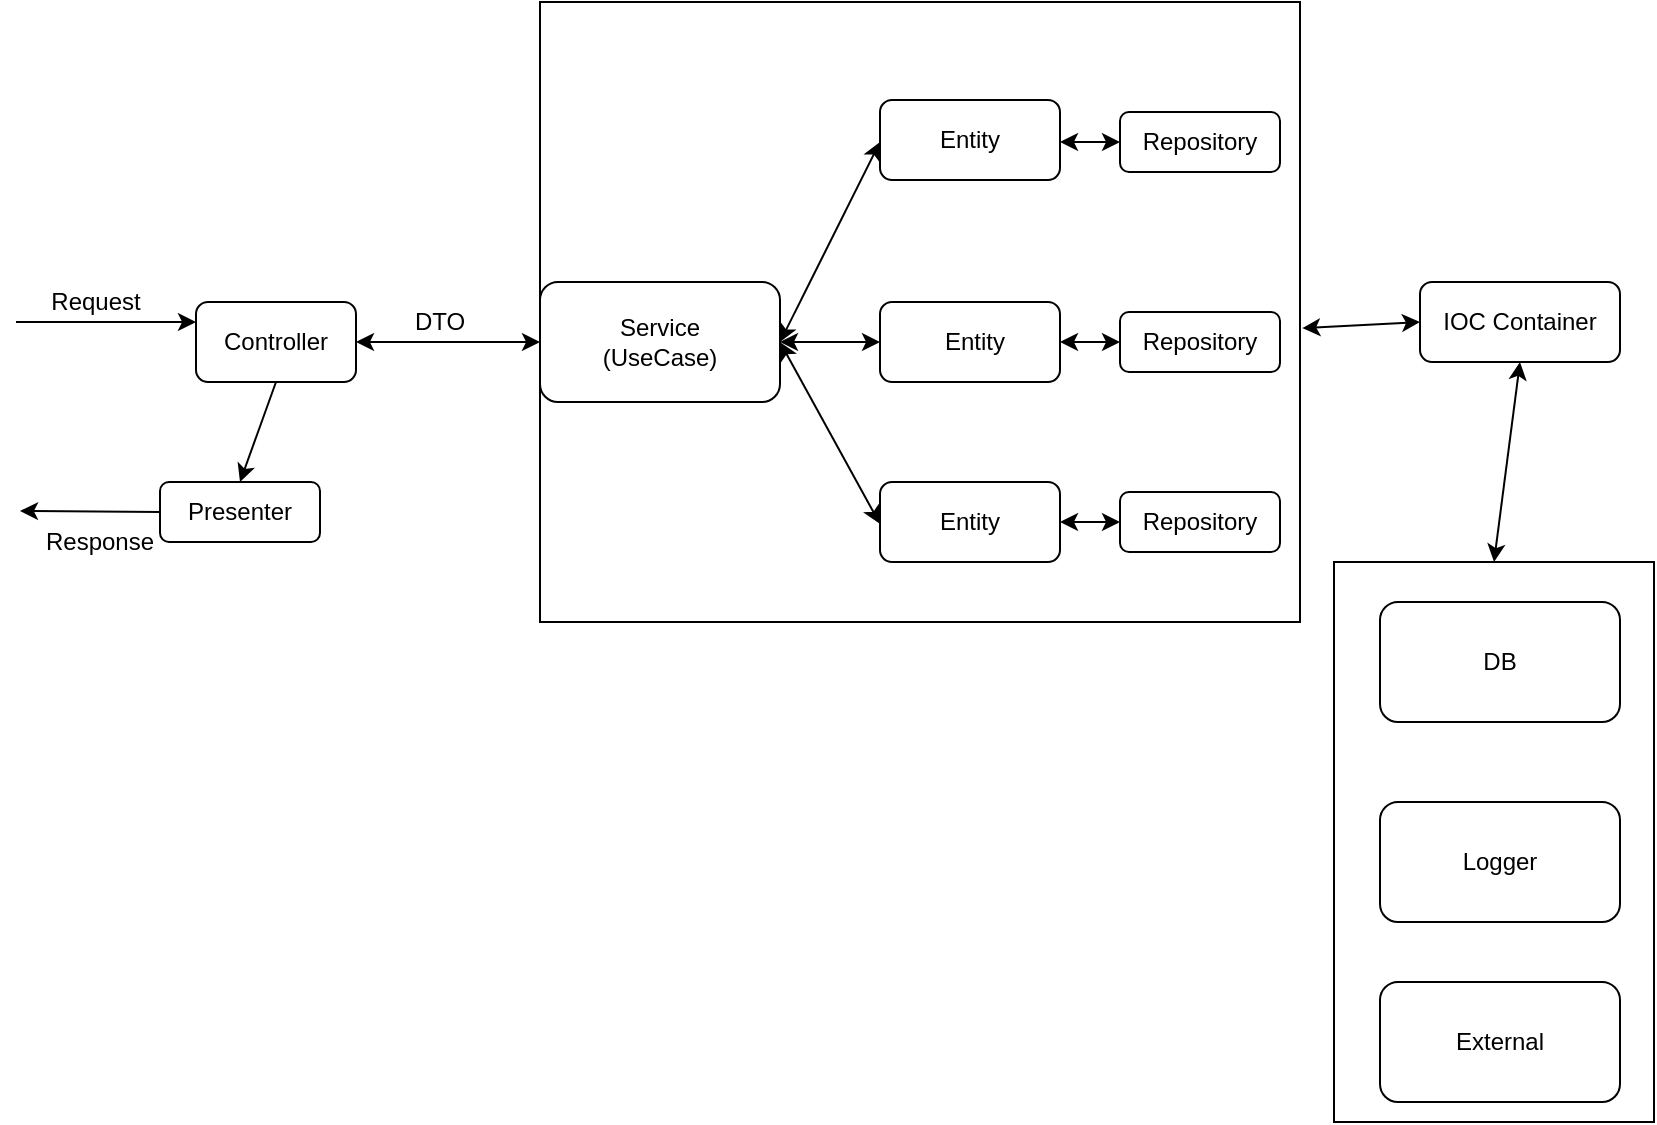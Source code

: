 <mxfile version="14.4.9" type="github">
  <diagram id="r34wluWpsxFyCCqO_7R3" name="Page-1">
    <mxGraphModel dx="1186" dy="739" grid="1" gridSize="10" guides="1" tooltips="1" connect="1" arrows="1" fold="1" page="1" pageScale="1" pageWidth="827" pageHeight="1169" math="0" shadow="0">
      <root>
        <mxCell id="0" />
        <mxCell id="1" parent="0" />
        <mxCell id="j620gfFitnLkZStcP29S-69" value="" style="rounded=0;whiteSpace=wrap;html=1;" vertex="1" parent="1">
          <mxGeometry x="270" y="210" width="380" height="310" as="geometry" />
        </mxCell>
        <mxCell id="j620gfFitnLkZStcP29S-68" value="" style="rounded=0;whiteSpace=wrap;html=1;" vertex="1" parent="1">
          <mxGeometry x="667" y="490" width="160" height="280" as="geometry" />
        </mxCell>
        <mxCell id="j620gfFitnLkZStcP29S-1" value="Controller" style="rounded=1;whiteSpace=wrap;html=1;" vertex="1" parent="1">
          <mxGeometry x="98" y="360" width="80" height="40" as="geometry" />
        </mxCell>
        <mxCell id="j620gfFitnLkZStcP29S-2" value="" style="endArrow=classic;html=1;" edge="1" parent="1">
          <mxGeometry width="50" height="50" relative="1" as="geometry">
            <mxPoint x="8" y="370" as="sourcePoint" />
            <mxPoint x="98" y="370" as="targetPoint" />
          </mxGeometry>
        </mxCell>
        <mxCell id="j620gfFitnLkZStcP29S-3" value="Request" style="text;html=1;strokeColor=none;fillColor=none;align=center;verticalAlign=middle;whiteSpace=wrap;rounded=0;" vertex="1" parent="1">
          <mxGeometry x="28" y="350" width="40" height="20" as="geometry" />
        </mxCell>
        <mxCell id="j620gfFitnLkZStcP29S-4" value="" style="rounded=1;whiteSpace=wrap;html=1;" vertex="1" parent="1">
          <mxGeometry x="270" y="350" width="120" height="60" as="geometry" />
        </mxCell>
        <mxCell id="j620gfFitnLkZStcP29S-7" value="Service&lt;br&gt;(UseCase)" style="text;html=1;strokeColor=none;fillColor=none;align=center;verticalAlign=middle;whiteSpace=wrap;rounded=0;" vertex="1" parent="1">
          <mxGeometry x="310" y="370" width="40" height="20" as="geometry" />
        </mxCell>
        <mxCell id="j620gfFitnLkZStcP29S-9" value="" style="rounded=1;whiteSpace=wrap;html=1;" vertex="1" parent="1">
          <mxGeometry x="440" y="360" width="90" height="40" as="geometry" />
        </mxCell>
        <mxCell id="j620gfFitnLkZStcP29S-10" value="Entity" style="text;html=1;strokeColor=none;fillColor=none;align=center;verticalAlign=middle;whiteSpace=wrap;rounded=0;" vertex="1" parent="1">
          <mxGeometry x="465" y="370" width="45" height="20" as="geometry" />
        </mxCell>
        <mxCell id="j620gfFitnLkZStcP29S-14" value="" style="rounded=1;whiteSpace=wrap;html=1;" vertex="1" parent="1">
          <mxGeometry x="440" y="259" width="90" height="40" as="geometry" />
        </mxCell>
        <mxCell id="j620gfFitnLkZStcP29S-15" value="Entity" style="text;html=1;strokeColor=none;fillColor=none;align=center;verticalAlign=middle;whiteSpace=wrap;rounded=0;" vertex="1" parent="1">
          <mxGeometry x="465" y="269" width="40" height="20" as="geometry" />
        </mxCell>
        <mxCell id="j620gfFitnLkZStcP29S-16" value="" style="rounded=1;whiteSpace=wrap;html=1;" vertex="1" parent="1">
          <mxGeometry x="440" y="450" width="90" height="40" as="geometry" />
        </mxCell>
        <mxCell id="j620gfFitnLkZStcP29S-17" value="Entity" style="text;html=1;strokeColor=none;fillColor=none;align=center;verticalAlign=middle;whiteSpace=wrap;rounded=0;" vertex="1" parent="1">
          <mxGeometry x="465" y="460" width="40" height="20" as="geometry" />
        </mxCell>
        <mxCell id="j620gfFitnLkZStcP29S-21" value="DTO" style="text;html=1;strokeColor=none;fillColor=none;align=center;verticalAlign=middle;whiteSpace=wrap;rounded=0;" vertex="1" parent="1">
          <mxGeometry x="200" y="360" width="40" height="20" as="geometry" />
        </mxCell>
        <mxCell id="j620gfFitnLkZStcP29S-23" value="" style="endArrow=classic;startArrow=classic;html=1;entryX=0;entryY=0.5;entryDx=0;entryDy=0;exitX=1;exitY=0.5;exitDx=0;exitDy=0;" edge="1" parent="1" source="j620gfFitnLkZStcP29S-1" target="j620gfFitnLkZStcP29S-4">
          <mxGeometry width="50" height="50" relative="1" as="geometry">
            <mxPoint x="200" y="380" as="sourcePoint" />
            <mxPoint x="250" y="330" as="targetPoint" />
          </mxGeometry>
        </mxCell>
        <mxCell id="j620gfFitnLkZStcP29S-24" value="" style="endArrow=classic;startArrow=classic;html=1;" edge="1" parent="1">
          <mxGeometry width="50" height="50" relative="1" as="geometry">
            <mxPoint x="390" y="380" as="sourcePoint" />
            <mxPoint x="440" y="280" as="targetPoint" />
          </mxGeometry>
        </mxCell>
        <mxCell id="j620gfFitnLkZStcP29S-25" value="" style="endArrow=classic;startArrow=classic;html=1;exitX=1;exitY=0.5;exitDx=0;exitDy=0;entryX=0;entryY=0.5;entryDx=0;entryDy=0;" edge="1" parent="1" source="j620gfFitnLkZStcP29S-4" target="j620gfFitnLkZStcP29S-9">
          <mxGeometry width="50" height="50" relative="1" as="geometry">
            <mxPoint x="390" y="376" as="sourcePoint" />
            <mxPoint x="440" y="376" as="targetPoint" />
          </mxGeometry>
        </mxCell>
        <mxCell id="j620gfFitnLkZStcP29S-26" value="" style="endArrow=classic;startArrow=classic;html=1;exitX=1;exitY=0.5;exitDx=0;exitDy=0;" edge="1" parent="1" source="j620gfFitnLkZStcP29S-4">
          <mxGeometry width="50" height="50" relative="1" as="geometry">
            <mxPoint x="390" y="380" as="sourcePoint" />
            <mxPoint x="440" y="471" as="targetPoint" />
          </mxGeometry>
        </mxCell>
        <mxCell id="j620gfFitnLkZStcP29S-27" value="" style="endArrow=classic;html=1;exitX=0;exitY=0.5;exitDx=0;exitDy=0;" edge="1" parent="1" source="j620gfFitnLkZStcP29S-29">
          <mxGeometry width="50" height="50" relative="1" as="geometry">
            <mxPoint x="50" y="464.5" as="sourcePoint" />
            <mxPoint x="10" y="464.5" as="targetPoint" />
          </mxGeometry>
        </mxCell>
        <mxCell id="j620gfFitnLkZStcP29S-28" value="Response" style="text;html=1;strokeColor=none;fillColor=none;align=center;verticalAlign=middle;whiteSpace=wrap;rounded=0;" vertex="1" parent="1">
          <mxGeometry x="30" y="470" width="40" height="20" as="geometry" />
        </mxCell>
        <mxCell id="j620gfFitnLkZStcP29S-29" value="Presenter" style="rounded=1;whiteSpace=wrap;html=1;" vertex="1" parent="1">
          <mxGeometry x="80" y="450" width="80" height="30" as="geometry" />
        </mxCell>
        <mxCell id="j620gfFitnLkZStcP29S-34" value="" style="endArrow=classic;html=1;entryX=0.5;entryY=0;entryDx=0;entryDy=0;exitX=0.5;exitY=1;exitDx=0;exitDy=0;" edge="1" parent="1" source="j620gfFitnLkZStcP29S-1" target="j620gfFitnLkZStcP29S-29">
          <mxGeometry width="50" height="50" relative="1" as="geometry">
            <mxPoint x="160" y="400" as="sourcePoint" />
            <mxPoint x="210" y="350" as="targetPoint" />
          </mxGeometry>
        </mxCell>
        <mxCell id="j620gfFitnLkZStcP29S-35" value="DB" style="rounded=1;whiteSpace=wrap;html=1;" vertex="1" parent="1">
          <mxGeometry x="690" y="510" width="120" height="60" as="geometry" />
        </mxCell>
        <mxCell id="j620gfFitnLkZStcP29S-36" value="Logger" style="rounded=1;whiteSpace=wrap;html=1;" vertex="1" parent="1">
          <mxGeometry x="690" y="610" width="120" height="60" as="geometry" />
        </mxCell>
        <mxCell id="j620gfFitnLkZStcP29S-37" value="External" style="rounded=1;whiteSpace=wrap;html=1;" vertex="1" parent="1">
          <mxGeometry x="690" y="700" width="120" height="60" as="geometry" />
        </mxCell>
        <mxCell id="j620gfFitnLkZStcP29S-51" value="IOC Container" style="rounded=1;whiteSpace=wrap;html=1;" vertex="1" parent="1">
          <mxGeometry x="710" y="350" width="100" height="40" as="geometry" />
        </mxCell>
        <mxCell id="j620gfFitnLkZStcP29S-54" value="Repository" style="rounded=1;whiteSpace=wrap;html=1;" vertex="1" parent="1">
          <mxGeometry x="560" y="265" width="80" height="30" as="geometry" />
        </mxCell>
        <mxCell id="j620gfFitnLkZStcP29S-56" value="Repository" style="rounded=1;whiteSpace=wrap;html=1;" vertex="1" parent="1">
          <mxGeometry x="560" y="365" width="80" height="30" as="geometry" />
        </mxCell>
        <mxCell id="j620gfFitnLkZStcP29S-57" value="Repository" style="rounded=1;whiteSpace=wrap;html=1;" vertex="1" parent="1">
          <mxGeometry x="560" y="455" width="80" height="30" as="geometry" />
        </mxCell>
        <mxCell id="j620gfFitnLkZStcP29S-58" value="" style="endArrow=classic;startArrow=classic;html=1;entryX=0;entryY=0.5;entryDx=0;entryDy=0;" edge="1" parent="1" target="j620gfFitnLkZStcP29S-54">
          <mxGeometry width="50" height="50" relative="1" as="geometry">
            <mxPoint x="530" y="280" as="sourcePoint" />
            <mxPoint x="580" y="230" as="targetPoint" />
          </mxGeometry>
        </mxCell>
        <mxCell id="j620gfFitnLkZStcP29S-60" value="" style="endArrow=classic;startArrow=classic;html=1;entryX=0;entryY=0.5;entryDx=0;entryDy=0;movable=0;resizable=0;rotatable=0;deletable=0;editable=0;connectable=0;" edge="1" parent="1" source="j620gfFitnLkZStcP29S-9" target="j620gfFitnLkZStcP29S-56">
          <mxGeometry width="50" height="50" relative="1" as="geometry">
            <mxPoint x="530" y="380" as="sourcePoint" />
            <mxPoint x="580" y="330" as="targetPoint" />
          </mxGeometry>
        </mxCell>
        <mxCell id="j620gfFitnLkZStcP29S-65" value="" style="endArrow=classic;startArrow=classic;html=1;entryX=0;entryY=0.5;entryDx=0;entryDy=0;exitX=1;exitY=0.5;exitDx=0;exitDy=0;" edge="1" parent="1" source="j620gfFitnLkZStcP29S-16" target="j620gfFitnLkZStcP29S-57">
          <mxGeometry width="50" height="50" relative="1" as="geometry">
            <mxPoint x="530" y="470" as="sourcePoint" />
            <mxPoint x="580" y="420" as="targetPoint" />
          </mxGeometry>
        </mxCell>
        <mxCell id="j620gfFitnLkZStcP29S-70" value="" style="endArrow=classic;startArrow=classic;html=1;exitX=1.003;exitY=0.526;exitDx=0;exitDy=0;exitPerimeter=0;entryX=0;entryY=0.5;entryDx=0;entryDy=0;" edge="1" parent="1" source="j620gfFitnLkZStcP29S-69" target="j620gfFitnLkZStcP29S-51">
          <mxGeometry width="50" height="50" relative="1" as="geometry">
            <mxPoint x="660" y="365" as="sourcePoint" />
            <mxPoint x="710" y="315" as="targetPoint" />
          </mxGeometry>
        </mxCell>
        <mxCell id="j620gfFitnLkZStcP29S-71" value="" style="endArrow=classic;startArrow=classic;html=1;entryX=0.5;entryY=1;entryDx=0;entryDy=0;exitX=0.5;exitY=0;exitDx=0;exitDy=0;" edge="1" parent="1" source="j620gfFitnLkZStcP29S-68" target="j620gfFitnLkZStcP29S-51">
          <mxGeometry width="50" height="50" relative="1" as="geometry">
            <mxPoint x="390" y="460" as="sourcePoint" />
            <mxPoint x="440" y="410" as="targetPoint" />
          </mxGeometry>
        </mxCell>
      </root>
    </mxGraphModel>
  </diagram>
</mxfile>
